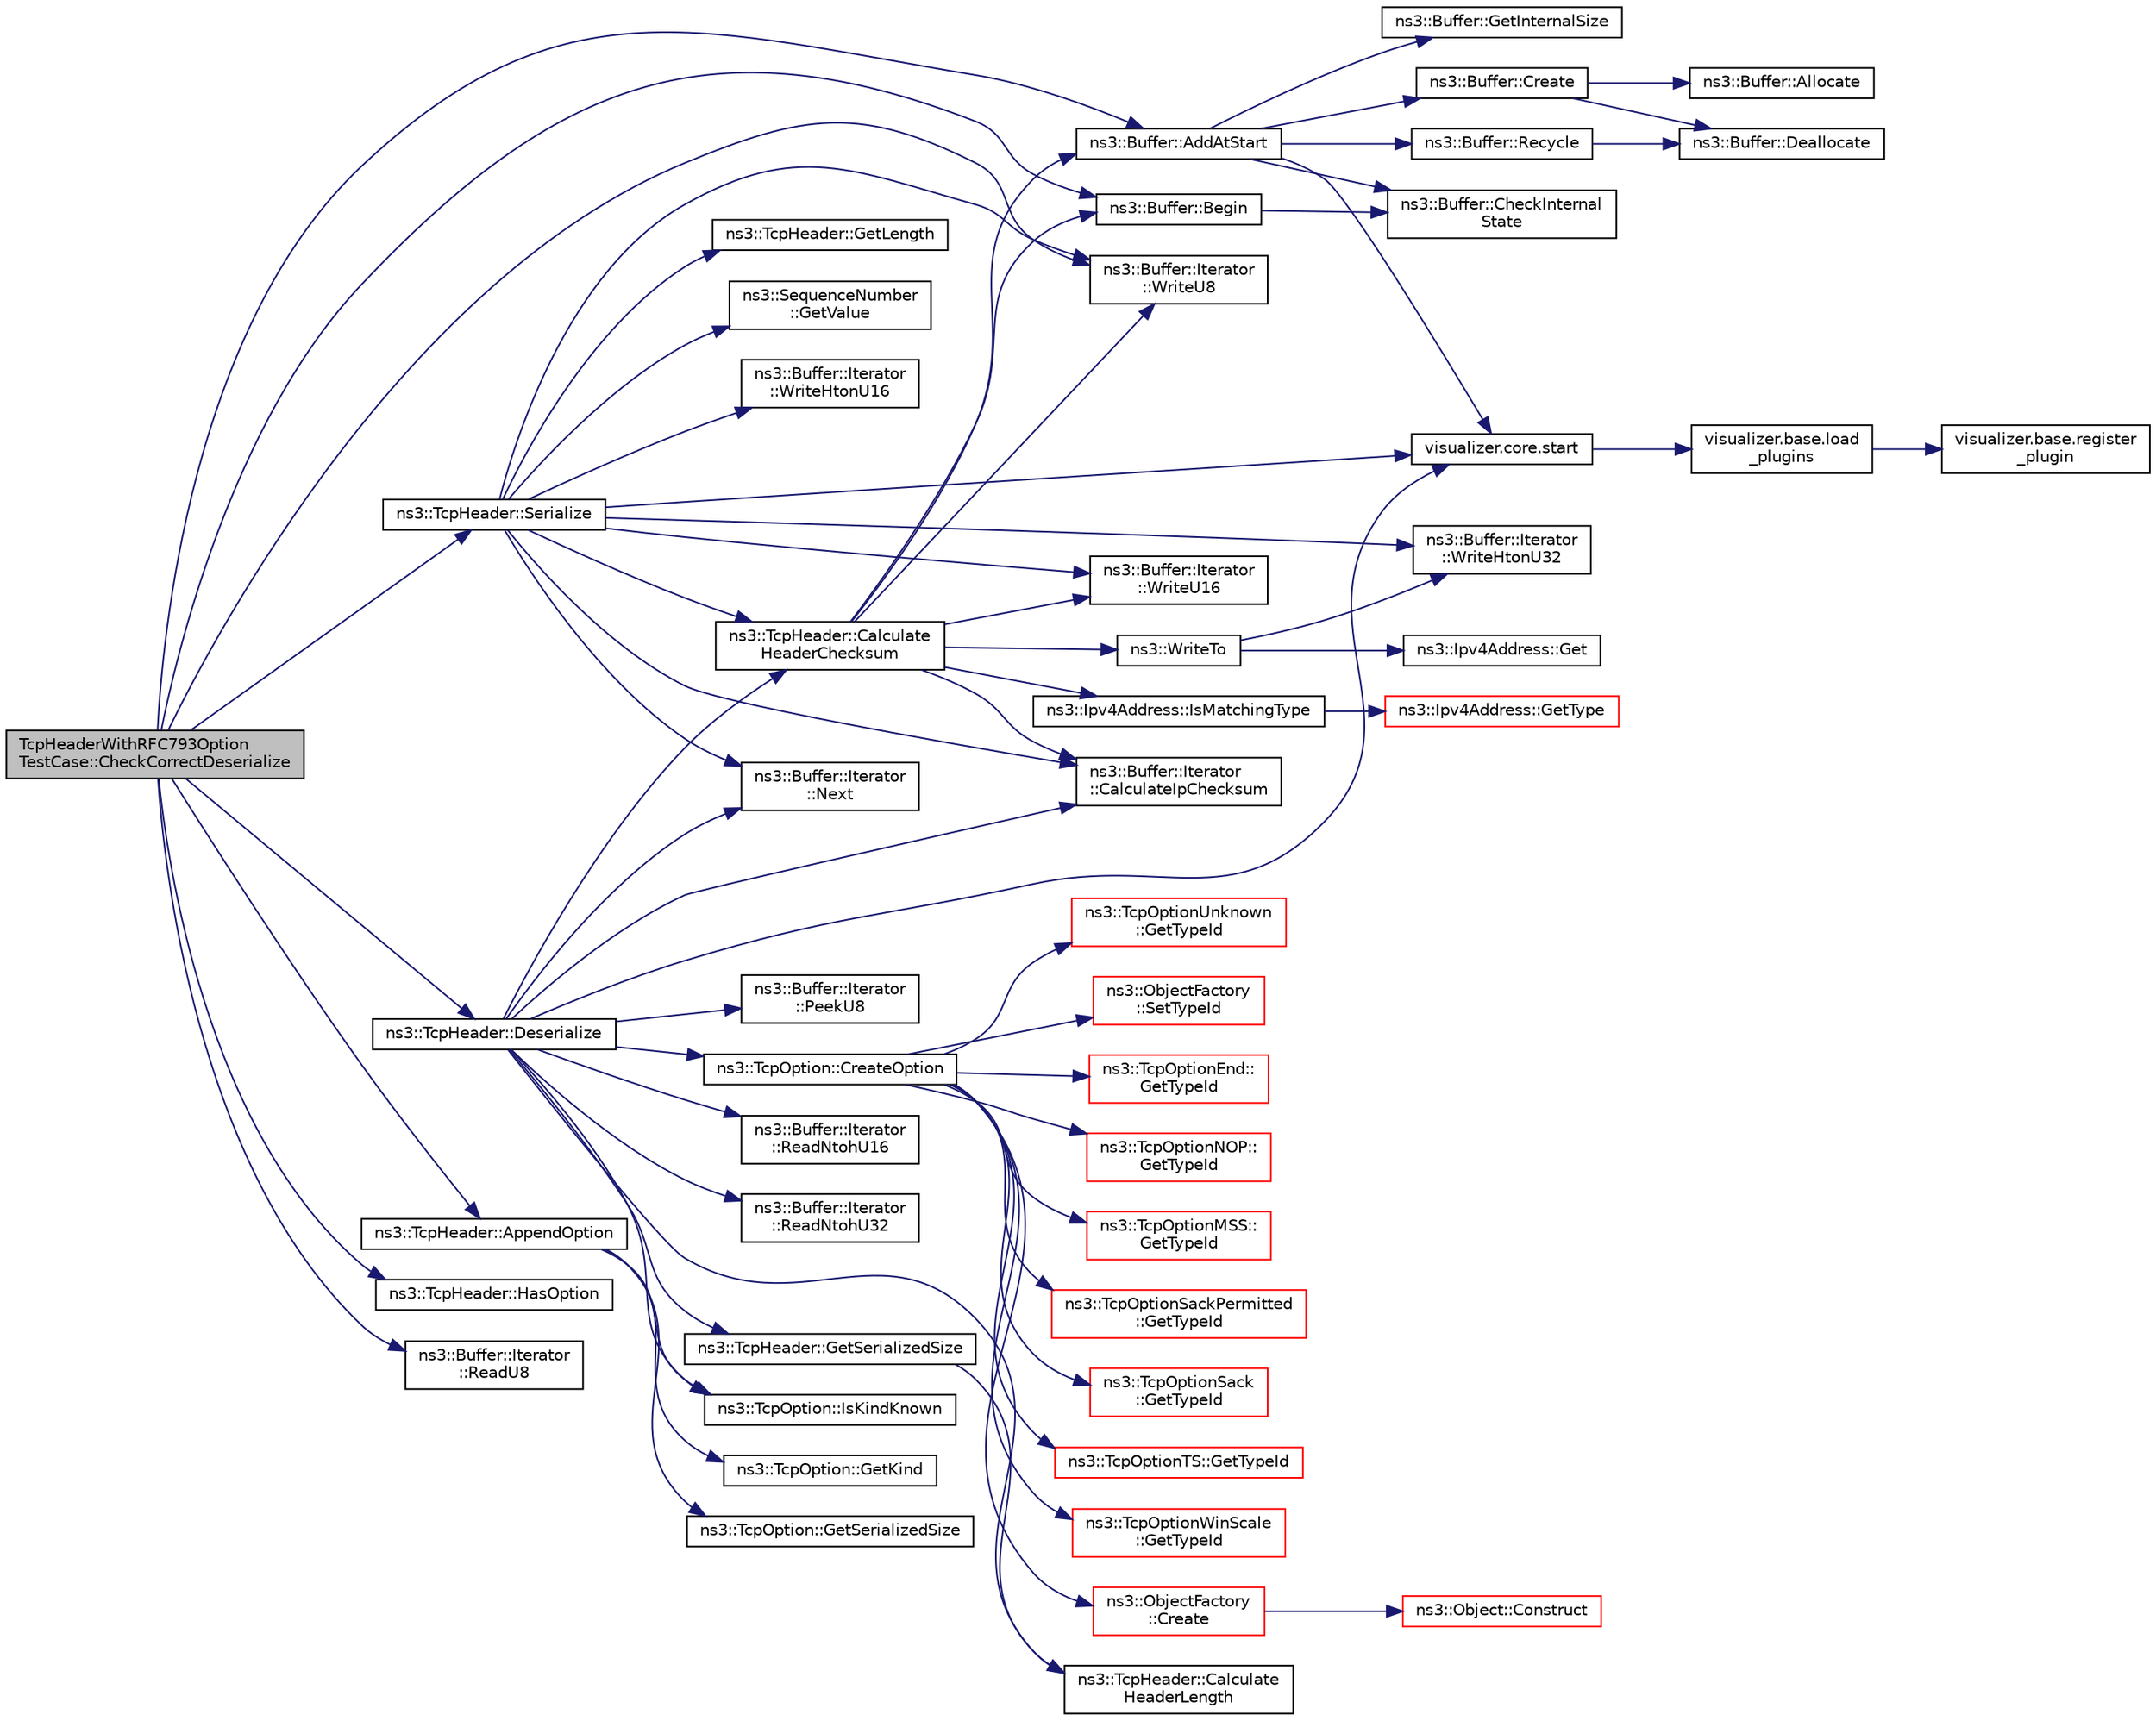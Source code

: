 digraph "TcpHeaderWithRFC793OptionTestCase::CheckCorrectDeserialize"
{
 // LATEX_PDF_SIZE
  edge [fontname="Helvetica",fontsize="10",labelfontname="Helvetica",labelfontsize="10"];
  node [fontname="Helvetica",fontsize="10",shape=record];
  rankdir="LR";
  Node1 [label="TcpHeaderWithRFC793Option\lTestCase::CheckCorrectDeserialize",height=0.2,width=0.4,color="black", fillcolor="grey75", style="filled", fontcolor="black",tooltip="Check the correct header deserialization."];
  Node1 -> Node2 [color="midnightblue",fontsize="10",style="solid",fontname="Helvetica"];
  Node2 [label="ns3::Buffer::AddAtStart",height=0.2,width=0.4,color="black", fillcolor="white", style="filled",URL="$classns3_1_1_buffer.html#a8abd8164c3671d3dadc98fc66fade7b1",tooltip=" "];
  Node2 -> Node3 [color="midnightblue",fontsize="10",style="solid",fontname="Helvetica"];
  Node3 [label="ns3::Buffer::CheckInternal\lState",height=0.2,width=0.4,color="black", fillcolor="white", style="filled",URL="$classns3_1_1_buffer.html#a200897ee202518b0d2bf91ead4e82be9",tooltip="Checks the internal buffer structures consistency."];
  Node2 -> Node4 [color="midnightblue",fontsize="10",style="solid",fontname="Helvetica"];
  Node4 [label="ns3::Buffer::Create",height=0.2,width=0.4,color="black", fillcolor="white", style="filled",URL="$classns3_1_1_buffer.html#a340c9888e35cf55d024808adfbd75913",tooltip="Create a buffer data storage."];
  Node4 -> Node5 [color="midnightblue",fontsize="10",style="solid",fontname="Helvetica"];
  Node5 [label="ns3::Buffer::Allocate",height=0.2,width=0.4,color="black", fillcolor="white", style="filled",URL="$classns3_1_1_buffer.html#a7bbfa888d618a79ee413fe01a7b4ff68",tooltip="Allocate a buffer data storage."];
  Node4 -> Node6 [color="midnightblue",fontsize="10",style="solid",fontname="Helvetica"];
  Node6 [label="ns3::Buffer::Deallocate",height=0.2,width=0.4,color="black", fillcolor="white", style="filled",URL="$classns3_1_1_buffer.html#a5cf2847bcc22da58cfa7e3a6b0279a01",tooltip="Deallocate the buffer memory."];
  Node2 -> Node7 [color="midnightblue",fontsize="10",style="solid",fontname="Helvetica"];
  Node7 [label="ns3::Buffer::GetInternalSize",height=0.2,width=0.4,color="black", fillcolor="white", style="filled",URL="$classns3_1_1_buffer.html#a1042168f1f6f3b24ad08a668662ab373",tooltip="Get the buffer real size."];
  Node2 -> Node8 [color="midnightblue",fontsize="10",style="solid",fontname="Helvetica"];
  Node8 [label="ns3::Buffer::Recycle",height=0.2,width=0.4,color="black", fillcolor="white", style="filled",URL="$classns3_1_1_buffer.html#aa14d4354b6de0c9d6044805f6503ecd2",tooltip="Recycle the buffer memory."];
  Node8 -> Node6 [color="midnightblue",fontsize="10",style="solid",fontname="Helvetica"];
  Node2 -> Node9 [color="midnightblue",fontsize="10",style="solid",fontname="Helvetica"];
  Node9 [label="visualizer.core.start",height=0.2,width=0.4,color="black", fillcolor="white", style="filled",URL="$namespacevisualizer_1_1core.html#a2a35e5d8a34af358b508dac8635754e0",tooltip=" "];
  Node9 -> Node10 [color="midnightblue",fontsize="10",style="solid",fontname="Helvetica"];
  Node10 [label="visualizer.base.load\l_plugins",height=0.2,width=0.4,color="black", fillcolor="white", style="filled",URL="$namespacevisualizer_1_1base.html#ad171497a5ff1afe0a73bedaebf35448f",tooltip=" "];
  Node10 -> Node11 [color="midnightblue",fontsize="10",style="solid",fontname="Helvetica"];
  Node11 [label="visualizer.base.register\l_plugin",height=0.2,width=0.4,color="black", fillcolor="white", style="filled",URL="$namespacevisualizer_1_1base.html#a6b0ffcff1e17ec4027496f50177e5b9e",tooltip=" "];
  Node1 -> Node12 [color="midnightblue",fontsize="10",style="solid",fontname="Helvetica"];
  Node12 [label="ns3::TcpHeader::AppendOption",height=0.2,width=0.4,color="black", fillcolor="white", style="filled",URL="$classns3_1_1_tcp_header.html#aa5de13df3dd5cb87d63c428e5dcc3425",tooltip="Append an option to the TCP header."];
  Node12 -> Node13 [color="midnightblue",fontsize="10",style="solid",fontname="Helvetica"];
  Node13 [label="ns3::TcpOption::GetKind",height=0.2,width=0.4,color="black", fillcolor="white", style="filled",URL="$classns3_1_1_tcp_option.html#a29376dfd9504f5dd47dbad652caf04f7",tooltip="Get the ‘kind’ (as in RFC 793) of this option."];
  Node12 -> Node14 [color="midnightblue",fontsize="10",style="solid",fontname="Helvetica"];
  Node14 [label="ns3::TcpOption::GetSerializedSize",height=0.2,width=0.4,color="black", fillcolor="white", style="filled",URL="$classns3_1_1_tcp_option.html#ac6c6b5d8905ffc2fdbe99448474c08da",tooltip="Returns number of bytes required for Option serialization."];
  Node12 -> Node15 [color="midnightblue",fontsize="10",style="solid",fontname="Helvetica"];
  Node15 [label="ns3::TcpOption::IsKindKnown",height=0.2,width=0.4,color="black", fillcolor="white", style="filled",URL="$classns3_1_1_tcp_option.html#aa4227e120fb09b89b6f088b19529344c",tooltip="Check if the option is implemented."];
  Node1 -> Node16 [color="midnightblue",fontsize="10",style="solid",fontname="Helvetica"];
  Node16 [label="ns3::Buffer::Begin",height=0.2,width=0.4,color="black", fillcolor="white", style="filled",URL="$classns3_1_1_buffer.html#acb977a0179de9abe4e295ce22023b4ca",tooltip=" "];
  Node16 -> Node3 [color="midnightblue",fontsize="10",style="solid",fontname="Helvetica"];
  Node1 -> Node17 [color="midnightblue",fontsize="10",style="solid",fontname="Helvetica"];
  Node17 [label="ns3::TcpHeader::Deserialize",height=0.2,width=0.4,color="black", fillcolor="white", style="filled",URL="$classns3_1_1_tcp_header.html#ac9ebbec6f00c4d7d040c1d68dbe8c793",tooltip=" "];
  Node17 -> Node18 [color="midnightblue",fontsize="10",style="solid",fontname="Helvetica"];
  Node18 [label="ns3::TcpHeader::Calculate\lHeaderChecksum",height=0.2,width=0.4,color="black", fillcolor="white", style="filled",URL="$classns3_1_1_tcp_header.html#aa57fcc161d91b80483c757468303a50d",tooltip="Calculate the header checksum."];
  Node18 -> Node2 [color="midnightblue",fontsize="10",style="solid",fontname="Helvetica"];
  Node18 -> Node16 [color="midnightblue",fontsize="10",style="solid",fontname="Helvetica"];
  Node18 -> Node19 [color="midnightblue",fontsize="10",style="solid",fontname="Helvetica"];
  Node19 [label="ns3::Buffer::Iterator\l::CalculateIpChecksum",height=0.2,width=0.4,color="black", fillcolor="white", style="filled",URL="$classns3_1_1_buffer_1_1_iterator.html#a3c7784ed3f45948da2cf8754ad1606d5",tooltip="Calculate the checksum."];
  Node18 -> Node20 [color="midnightblue",fontsize="10",style="solid",fontname="Helvetica"];
  Node20 [label="ns3::Ipv4Address::IsMatchingType",height=0.2,width=0.4,color="black", fillcolor="white", style="filled",URL="$classns3_1_1_ipv4_address.html#a7129db5e08739783b300976d28c0ced3",tooltip=" "];
  Node20 -> Node21 [color="midnightblue",fontsize="10",style="solid",fontname="Helvetica"];
  Node21 [label="ns3::Ipv4Address::GetType",height=0.2,width=0.4,color="red", fillcolor="white", style="filled",URL="$classns3_1_1_ipv4_address.html#a2553c778aff2c45c06f03d520cf2a102",tooltip="Get the underlying address type (automatically assigned)."];
  Node18 -> Node23 [color="midnightblue",fontsize="10",style="solid",fontname="Helvetica"];
  Node23 [label="ns3::WriteTo",height=0.2,width=0.4,color="black", fillcolor="white", style="filled",URL="$namespacens3.html#abe3cb0173e87a3f7e2e414358c0a08bf",tooltip="Write an Ipv4Address to a Buffer."];
  Node23 -> Node24 [color="midnightblue",fontsize="10",style="solid",fontname="Helvetica"];
  Node24 [label="ns3::Ipv4Address::Get",height=0.2,width=0.4,color="black", fillcolor="white", style="filled",URL="$classns3_1_1_ipv4_address.html#a154da9b1ff6eb451dc4840613fe43e73",tooltip="Get the host-order 32-bit IP address."];
  Node23 -> Node25 [color="midnightblue",fontsize="10",style="solid",fontname="Helvetica"];
  Node25 [label="ns3::Buffer::Iterator\l::WriteHtonU32",height=0.2,width=0.4,color="black", fillcolor="white", style="filled",URL="$classns3_1_1_buffer_1_1_iterator.html#ac8a95d099acc1fa0e699200b4de82173",tooltip=" "];
  Node18 -> Node26 [color="midnightblue",fontsize="10",style="solid",fontname="Helvetica"];
  Node26 [label="ns3::Buffer::Iterator\l::WriteU16",height=0.2,width=0.4,color="black", fillcolor="white", style="filled",URL="$classns3_1_1_buffer_1_1_iterator.html#a67fdfa2b4295a6f807b9670c7c8e4c0b",tooltip=" "];
  Node18 -> Node27 [color="midnightblue",fontsize="10",style="solid",fontname="Helvetica"];
  Node27 [label="ns3::Buffer::Iterator\l::WriteU8",height=0.2,width=0.4,color="black", fillcolor="white", style="filled",URL="$classns3_1_1_buffer_1_1_iterator.html#a3c7bacca6cbb821c9d14fa4626b7ae16",tooltip=" "];
  Node17 -> Node28 [color="midnightblue",fontsize="10",style="solid",fontname="Helvetica"];
  Node28 [label="ns3::TcpHeader::Calculate\lHeaderLength",height=0.2,width=0.4,color="black", fillcolor="white", style="filled",URL="$classns3_1_1_tcp_header.html#a4c7cad2e2de25b3fb62081a1ffb7fb60",tooltip="Calculates the header length (in words)"];
  Node17 -> Node19 [color="midnightblue",fontsize="10",style="solid",fontname="Helvetica"];
  Node17 -> Node29 [color="midnightblue",fontsize="10",style="solid",fontname="Helvetica"];
  Node29 [label="ns3::TcpOption::CreateOption",height=0.2,width=0.4,color="black", fillcolor="white", style="filled",URL="$classns3_1_1_tcp_option.html#a342764c94f23eae9c093534312f7a5d4",tooltip="Creates an option."];
  Node29 -> Node30 [color="midnightblue",fontsize="10",style="solid",fontname="Helvetica"];
  Node30 [label="ns3::ObjectFactory\l::Create",height=0.2,width=0.4,color="red", fillcolor="white", style="filled",URL="$classns3_1_1_object_factory.html#a52eda277f4aaab54266134ba48102ad7",tooltip="Create an Object instance of the configured TypeId."];
  Node30 -> Node31 [color="midnightblue",fontsize="10",style="solid",fontname="Helvetica"];
  Node31 [label="ns3::Object::Construct",height=0.2,width=0.4,color="red", fillcolor="white", style="filled",URL="$classns3_1_1_object.html#a636e8411dc5228771f45c9b805d348fa",tooltip="Initialize all member variables registered as Attributes of this TypeId."];
  Node29 -> Node60 [color="midnightblue",fontsize="10",style="solid",fontname="Helvetica"];
  Node60 [label="ns3::TcpOptionEnd::\lGetTypeId",height=0.2,width=0.4,color="red", fillcolor="white", style="filled",URL="$classns3_1_1_tcp_option_end.html#a668951e9dbe4134a81da13d584ee178c",tooltip="Get the type ID."];
  Node29 -> Node61 [color="midnightblue",fontsize="10",style="solid",fontname="Helvetica"];
  Node61 [label="ns3::TcpOptionNOP::\lGetTypeId",height=0.2,width=0.4,color="red", fillcolor="white", style="filled",URL="$classns3_1_1_tcp_option_n_o_p.html#a6c5e9984f11ad0f188680548eca459f6",tooltip="Get the type ID."];
  Node29 -> Node62 [color="midnightblue",fontsize="10",style="solid",fontname="Helvetica"];
  Node62 [label="ns3::TcpOptionMSS::\lGetTypeId",height=0.2,width=0.4,color="red", fillcolor="white", style="filled",URL="$classns3_1_1_tcp_option_m_s_s.html#aaec9dfb07153afa27d71d2deeda43f86",tooltip="Get the type ID."];
  Node29 -> Node63 [color="midnightblue",fontsize="10",style="solid",fontname="Helvetica"];
  Node63 [label="ns3::TcpOptionSackPermitted\l::GetTypeId",height=0.2,width=0.4,color="red", fillcolor="white", style="filled",URL="$classns3_1_1_tcp_option_sack_permitted.html#a55cbccf8eec5174166452008f625323e",tooltip="Get the type ID."];
  Node29 -> Node64 [color="midnightblue",fontsize="10",style="solid",fontname="Helvetica"];
  Node64 [label="ns3::TcpOptionSack\l::GetTypeId",height=0.2,width=0.4,color="red", fillcolor="white", style="filled",URL="$classns3_1_1_tcp_option_sack.html#aeb9873e8c3994c962dec993f14fc12f0",tooltip="Get the type ID."];
  Node29 -> Node65 [color="midnightblue",fontsize="10",style="solid",fontname="Helvetica"];
  Node65 [label="ns3::TcpOptionTS::GetTypeId",height=0.2,width=0.4,color="red", fillcolor="white", style="filled",URL="$classns3_1_1_tcp_option_t_s.html#a54ce1501eb71df2e7a1b173b5449b923",tooltip="Get the type ID."];
  Node29 -> Node66 [color="midnightblue",fontsize="10",style="solid",fontname="Helvetica"];
  Node66 [label="ns3::TcpOptionWinScale\l::GetTypeId",height=0.2,width=0.4,color="red", fillcolor="white", style="filled",URL="$classns3_1_1_tcp_option_win_scale.html#ad332862562eccfa680baff8dc0f21e48",tooltip="Get the type ID."];
  Node29 -> Node67 [color="midnightblue",fontsize="10",style="solid",fontname="Helvetica"];
  Node67 [label="ns3::TcpOptionUnknown\l::GetTypeId",height=0.2,width=0.4,color="red", fillcolor="white", style="filled",URL="$classns3_1_1_tcp_option_unknown.html#a5838d679281d9db4456d8152b04589cb",tooltip="Get the type ID."];
  Node29 -> Node68 [color="midnightblue",fontsize="10",style="solid",fontname="Helvetica"];
  Node68 [label="ns3::ObjectFactory\l::SetTypeId",height=0.2,width=0.4,color="red", fillcolor="white", style="filled",URL="$classns3_1_1_object_factory.html#a77dcd099064038a1eb7a6b8251229ec3",tooltip="Set the TypeId of the Objects to be created by this factory."];
  Node17 -> Node69 [color="midnightblue",fontsize="10",style="solid",fontname="Helvetica"];
  Node69 [label="ns3::TcpHeader::GetSerializedSize",height=0.2,width=0.4,color="black", fillcolor="white", style="filled",URL="$classns3_1_1_tcp_header.html#a3681c187ff92f6acbae569584009137a",tooltip=" "];
  Node69 -> Node28 [color="midnightblue",fontsize="10",style="solid",fontname="Helvetica"];
  Node17 -> Node15 [color="midnightblue",fontsize="10",style="solid",fontname="Helvetica"];
  Node17 -> Node70 [color="midnightblue",fontsize="10",style="solid",fontname="Helvetica"];
  Node70 [label="ns3::Buffer::Iterator\l::Next",height=0.2,width=0.4,color="black", fillcolor="white", style="filled",URL="$classns3_1_1_buffer_1_1_iterator.html#a5eaa564bdc98d063b7e94b1768aeed6b",tooltip="go forward by one byte"];
  Node17 -> Node71 [color="midnightblue",fontsize="10",style="solid",fontname="Helvetica"];
  Node71 [label="ns3::Buffer::Iterator\l::PeekU8",height=0.2,width=0.4,color="black", fillcolor="white", style="filled",URL="$classns3_1_1_buffer_1_1_iterator.html#aeba1e13bebc9775be31e37baf9e75a73",tooltip=" "];
  Node17 -> Node72 [color="midnightblue",fontsize="10",style="solid",fontname="Helvetica"];
  Node72 [label="ns3::Buffer::Iterator\l::ReadNtohU16",height=0.2,width=0.4,color="black", fillcolor="white", style="filled",URL="$classns3_1_1_buffer_1_1_iterator.html#a14d63ac76497032a473d99cc8458608e",tooltip=" "];
  Node17 -> Node73 [color="midnightblue",fontsize="10",style="solid",fontname="Helvetica"];
  Node73 [label="ns3::Buffer::Iterator\l::ReadNtohU32",height=0.2,width=0.4,color="black", fillcolor="white", style="filled",URL="$classns3_1_1_buffer_1_1_iterator.html#af6873e0c53e5338902802dedff2159d1",tooltip=" "];
  Node17 -> Node9 [color="midnightblue",fontsize="10",style="solid",fontname="Helvetica"];
  Node1 -> Node74 [color="midnightblue",fontsize="10",style="solid",fontname="Helvetica"];
  Node74 [label="ns3::TcpHeader::HasOption",height=0.2,width=0.4,color="black", fillcolor="white", style="filled",URL="$classns3_1_1_tcp_header.html#abca793107893e12378b2f52f88861726",tooltip="Check if the header has the option specified."];
  Node1 -> Node75 [color="midnightblue",fontsize="10",style="solid",fontname="Helvetica"];
  Node75 [label="ns3::Buffer::Iterator\l::ReadU8",height=0.2,width=0.4,color="black", fillcolor="white", style="filled",URL="$classns3_1_1_buffer_1_1_iterator.html#a7d7d5299e27ecf41aef37e315984ad5a",tooltip=" "];
  Node1 -> Node76 [color="midnightblue",fontsize="10",style="solid",fontname="Helvetica"];
  Node76 [label="ns3::TcpHeader::Serialize",height=0.2,width=0.4,color="black", fillcolor="white", style="filled",URL="$classns3_1_1_tcp_header.html#a16e145d6a2e7bf9eff6978904a9c50a5",tooltip=" "];
  Node76 -> Node18 [color="midnightblue",fontsize="10",style="solid",fontname="Helvetica"];
  Node76 -> Node19 [color="midnightblue",fontsize="10",style="solid",fontname="Helvetica"];
  Node76 -> Node77 [color="midnightblue",fontsize="10",style="solid",fontname="Helvetica"];
  Node77 [label="ns3::TcpHeader::GetLength",height=0.2,width=0.4,color="black", fillcolor="white", style="filled",URL="$classns3_1_1_tcp_header.html#a3d2679b124a0f2bb74af5095c14a18e7",tooltip="Get the length in words."];
  Node76 -> Node78 [color="midnightblue",fontsize="10",style="solid",fontname="Helvetica"];
  Node78 [label="ns3::SequenceNumber\l::GetValue",height=0.2,width=0.4,color="black", fillcolor="white", style="filled",URL="$classns3_1_1_sequence_number.html#ac16a0b2c43ad7e157edb610e858b309f",tooltip="Extracts the numeric value of the sequence number."];
  Node76 -> Node70 [color="midnightblue",fontsize="10",style="solid",fontname="Helvetica"];
  Node76 -> Node9 [color="midnightblue",fontsize="10",style="solid",fontname="Helvetica"];
  Node76 -> Node79 [color="midnightblue",fontsize="10",style="solid",fontname="Helvetica"];
  Node79 [label="ns3::Buffer::Iterator\l::WriteHtonU16",height=0.2,width=0.4,color="black", fillcolor="white", style="filled",URL="$classns3_1_1_buffer_1_1_iterator.html#a97ea9c86cfe87b516efc28faa7dfdf21",tooltip=" "];
  Node76 -> Node25 [color="midnightblue",fontsize="10",style="solid",fontname="Helvetica"];
  Node76 -> Node26 [color="midnightblue",fontsize="10",style="solid",fontname="Helvetica"];
  Node76 -> Node27 [color="midnightblue",fontsize="10",style="solid",fontname="Helvetica"];
  Node1 -> Node27 [color="midnightblue",fontsize="10",style="solid",fontname="Helvetica"];
}

